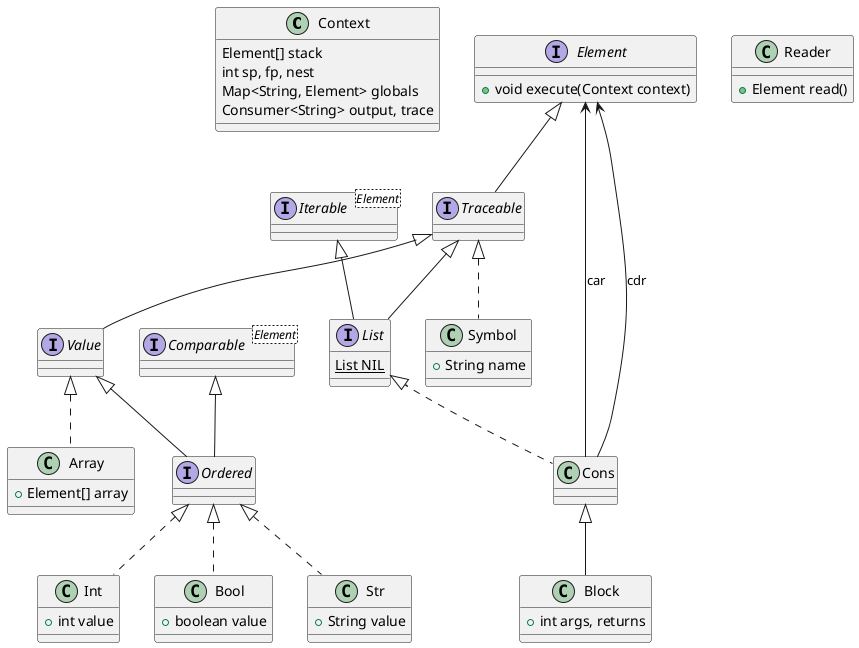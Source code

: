 @startuml
class Context {
  Element[] stack
  int sp, fp, nest
  Map<String, Element> globals
  Consumer<String> output, trace
}
interface Element {
  +void execute(Context context)
}
interface Traceable
interface Value
interface Ordered
interface Comparable<Element>
interface Iterable<Element>
class Int {
  +int value
}
class Bool {
  +boolean value
}
class Str {
  +String value
}
class Array {
  +Element[] array
}
interface List {
  {static} List NIL
}
class Symbol {
  +String name
}
class Reader {
  +Element read()
}
class Block {
  +int args, returns
}
Element <|-- Traceable
Traceable <|-- Value
Cons --> Element : car
Cons --> Element : cdr
Traceable <|-- List
Iterable <|-- List
Value <|-- Ordered
Comparable <|-- Ordered
Ordered <|.. Int
Ordered <|.. Bool
Ordered <|.. Str
Value <|.. Array
List <|.. Cons
Cons <|-- Block
Traceable <|.. Symbol
@enduml